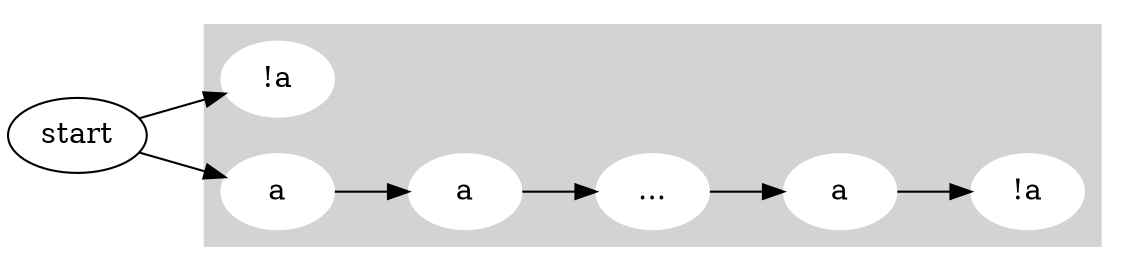 digraph G {
	rankdir=LR
	start [label=start]
	subgraph cluster_0 {
		node [color=white style=filled]
		0 [label="!a"]
		1 [label=a]
		2 [label=a]
		1 -> 2
		3 [label="..."]
		2 -> 3
		4 [label=a]
		3 -> 4
		5 [label="!a"]
		4 -> 5
		color=lightgrey style=filled
	}
	start -> 1
	start -> 0
}
